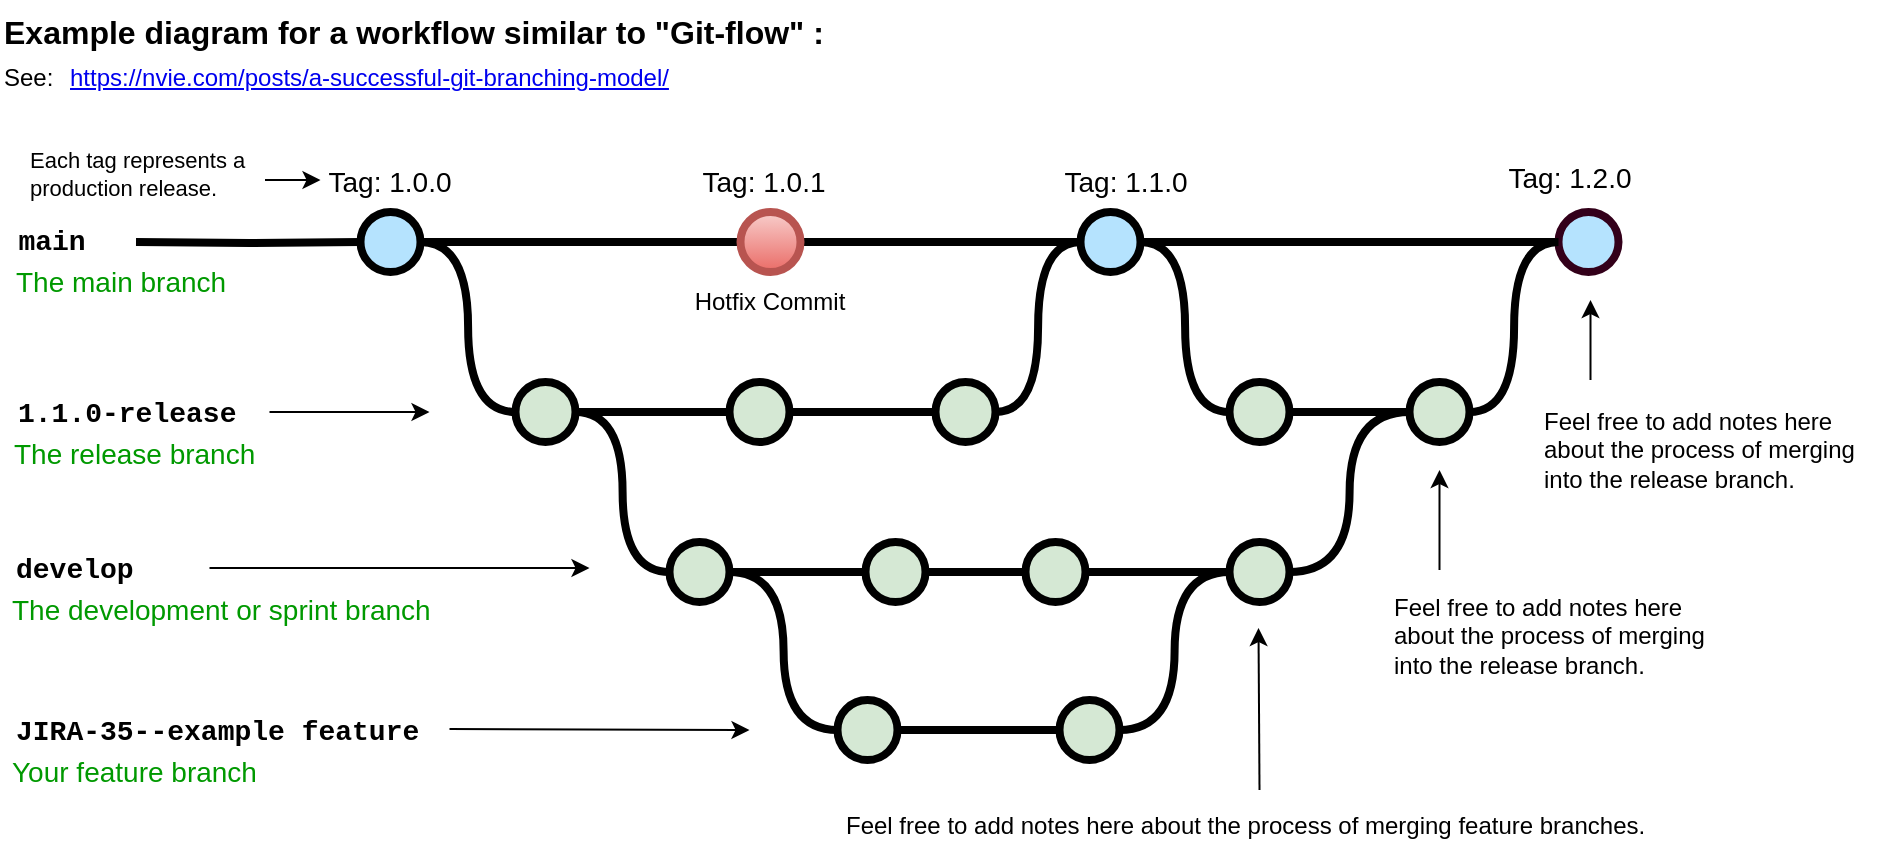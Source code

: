 <mxfile version="15.2.5" type="github" pages="2">
  <diagram id="yPxyJZ8AM_hMuL3Unpa9" name="complex gitflow">
    <mxGraphModel dx="1422" dy="772" grid="1" gridSize="10" guides="1" tooltips="1" connect="1" arrows="1" fold="1" page="1" pageScale="1" pageWidth="1100" pageHeight="850" math="0" shadow="0">
      <root>
        <mxCell id="0" />
        <mxCell id="1" parent="0" />
        <mxCell id="uWUnNED6HEl2aK5fdaIb-7" value="Hotfix Commit" style="text;html=1;strokeColor=none;fillColor=none;align=center;verticalAlign=middle;whiteSpace=wrap;overflow=hidden;" parent="1" vertex="1">
          <mxGeometry x="427.25" y="226" width="80" height="30" as="geometry" />
        </mxCell>
        <mxCell id="uWUnNED6HEl2aK5fdaIb-8" value="" style="edgeStyle=orthogonalEdgeStyle;rounded=0;html=1;jettySize=auto;orthogonalLoop=1;plain-blue;endArrow=none;endFill=0;strokeWidth=4;strokeColor=#000000;entryX=0;entryY=0.5;entryDx=0;entryDy=0;entryPerimeter=0;" parent="1" source="uWUnNED6HEl2aK5fdaIb-10" target="9hBKPDzoitwpIBdzFDQ7-16" edge="1">
          <mxGeometry x="292.25" y="211" as="geometry">
            <mxPoint x="442.25" y="211" as="targetPoint" />
          </mxGeometry>
        </mxCell>
        <mxCell id="uWUnNED6HEl2aK5fdaIb-9" style="edgeStyle=orthogonalEdgeStyle;curved=1;rounded=0;html=1;exitX=1;exitY=0.5;exitPerimeter=0;entryX=0;entryY=0.5;entryPerimeter=0;endArrow=none;endFill=0;jettySize=auto;orthogonalLoop=1;strokeWidth=4;fontSize=15;" parent="1" source="uWUnNED6HEl2aK5fdaIb-10" target="uWUnNED6HEl2aK5fdaIb-15" edge="1">
          <mxGeometry relative="1" as="geometry" />
        </mxCell>
        <mxCell id="uWUnNED6HEl2aK5fdaIb-10" value="" style="verticalLabelPosition=bottom;verticalAlign=top;html=1;strokeWidth=4;shape=mxgraph.flowchart.on-page_reference;plain-blue;gradientColor=none;fillColor=#B5E3Fe;strokeColor=#000000;" parent="1" vertex="1">
          <mxGeometry x="262.25" y="196" width="30" height="30" as="geometry" />
        </mxCell>
        <mxCell id="uWUnNED6HEl2aK5fdaIb-80" value="" style="edgeStyle=orthogonalEdgeStyle;curved=1;rounded=0;orthogonalLoop=1;jettySize=auto;html=1;endArrow=none;endFill=0;strokeWidth=4;entryX=0;entryY=0.5;entryDx=0;entryDy=0;entryPerimeter=0;" parent="1" source="uWUnNED6HEl2aK5fdaIb-11" target="uWUnNED6HEl2aK5fdaIb-109" edge="1">
          <mxGeometry relative="1" as="geometry">
            <mxPoint x="734.5" y="211" as="targetPoint" />
          </mxGeometry>
        </mxCell>
        <mxCell id="uWUnNED6HEl2aK5fdaIb-105" style="edgeStyle=orthogonalEdgeStyle;curved=1;rounded=0;orthogonalLoop=1;jettySize=auto;html=1;exitX=1;exitY=0.5;exitDx=0;exitDy=0;exitPerimeter=0;entryX=0;entryY=0.5;entryDx=0;entryDy=0;entryPerimeter=0;endArrow=none;endFill=0;strokeWidth=4;fontFamily=Courier New;fontColor=#009900;" parent="1" source="uWUnNED6HEl2aK5fdaIb-11" target="uWUnNED6HEl2aK5fdaIb-104" edge="1">
          <mxGeometry relative="1" as="geometry" />
        </mxCell>
        <mxCell id="uWUnNED6HEl2aK5fdaIb-11" value="" style="verticalLabelPosition=bottom;verticalAlign=top;html=1;strokeWidth=4;shape=mxgraph.flowchart.on-page_reference;plain-blue;gradientColor=none;strokeColor=#000000;fillColor=#B5E3FE;" parent="1" vertex="1">
          <mxGeometry x="622.25" y="196" width="30" height="30" as="geometry" />
        </mxCell>
        <mxCell id="uWUnNED6HEl2aK5fdaIb-109" value="" style="verticalLabelPosition=bottom;verticalAlign=top;html=1;strokeWidth=4;shape=mxgraph.flowchart.on-page_reference;plain-blue;gradientColor=none;strokeColor=#33001A;fillColor=#B5E3FE;" parent="1" vertex="1">
          <mxGeometry x="861.25" y="196" width="30" height="30" as="geometry" />
        </mxCell>
        <mxCell id="uWUnNED6HEl2aK5fdaIb-12" value="" style="edgeStyle=orthogonalEdgeStyle;rounded=0;html=1;jettySize=auto;orthogonalLoop=1;strokeWidth=4;endArrow=none;endFill=0;" parent="1" target="uWUnNED6HEl2aK5fdaIb-10" edge="1">
          <mxGeometry x="192.25" y="211" as="geometry">
            <mxPoint x="150" y="211" as="sourcePoint" />
          </mxGeometry>
        </mxCell>
        <mxCell id="uWUnNED6HEl2aK5fdaIb-13" value="main" style="text;html=1;strokeColor=none;fillColor=none;align=center;verticalAlign=middle;whiteSpace=wrap;overflow=hidden;fontSize=14;fontStyle=1;fontFamily=Courier New;" parent="1" vertex="1">
          <mxGeometry x="83" y="190" width="50" height="42" as="geometry" />
        </mxCell>
        <mxCell id="uWUnNED6HEl2aK5fdaIb-14" style="edgeStyle=orthogonalEdgeStyle;curved=1;rounded=0;html=1;exitX=1;exitY=0.5;exitPerimeter=0;endArrow=none;endFill=0;jettySize=auto;orthogonalLoop=1;strokeWidth=4;fontSize=15;" parent="1" source="uWUnNED6HEl2aK5fdaIb-15" target="uWUnNED6HEl2aK5fdaIb-17" edge="1">
          <mxGeometry relative="1" as="geometry" />
        </mxCell>
        <mxCell id="uWUnNED6HEl2aK5fdaIb-15" value="" style="verticalLabelPosition=bottom;verticalAlign=top;html=1;strokeWidth=4;shape=mxgraph.flowchart.on-page_reference;plain-purple;gradientColor=none;strokeColor=#000000;fillColor=#D5E8D4;" parent="1" vertex="1">
          <mxGeometry x="339.75" y="281" width="30" height="30" as="geometry" />
        </mxCell>
        <mxCell id="uWUnNED6HEl2aK5fdaIb-16" style="edgeStyle=orthogonalEdgeStyle;curved=1;rounded=0;html=1;exitX=1;exitY=0.5;exitPerimeter=0;entryX=0;entryY=0.5;entryPerimeter=0;endArrow=none;endFill=0;jettySize=auto;orthogonalLoop=1;strokeWidth=4;fontSize=15;" parent="1" source="uWUnNED6HEl2aK5fdaIb-17" target="uWUnNED6HEl2aK5fdaIb-19" edge="1">
          <mxGeometry relative="1" as="geometry" />
        </mxCell>
        <mxCell id="uWUnNED6HEl2aK5fdaIb-17" value="" style="verticalLabelPosition=bottom;verticalAlign=top;html=1;strokeWidth=4;shape=mxgraph.flowchart.on-page_reference;plain-purple;gradientColor=none;strokeColor=#000000;fillColor=#D5E8D4;" parent="1" vertex="1">
          <mxGeometry x="446.75" y="281" width="30" height="30" as="geometry" />
        </mxCell>
        <mxCell id="uWUnNED6HEl2aK5fdaIb-18" style="edgeStyle=orthogonalEdgeStyle;curved=1;rounded=0;html=1;exitX=1;exitY=0.5;exitPerimeter=0;entryX=0;entryY=0.5;entryPerimeter=0;endArrow=none;endFill=0;jettySize=auto;orthogonalLoop=1;strokeWidth=4;fontSize=15;" parent="1" source="uWUnNED6HEl2aK5fdaIb-19" target="uWUnNED6HEl2aK5fdaIb-11" edge="1">
          <mxGeometry relative="1" as="geometry" />
        </mxCell>
        <mxCell id="uWUnNED6HEl2aK5fdaIb-19" value="" style="verticalLabelPosition=bottom;verticalAlign=top;html=1;strokeWidth=4;shape=mxgraph.flowchart.on-page_reference;plain-purple;gradientColor=none;strokeColor=#000000;fillColor=#D5E8D4;" parent="1" vertex="1">
          <mxGeometry x="549.75" y="281" width="30" height="30" as="geometry" />
        </mxCell>
        <mxCell id="uWUnNED6HEl2aK5fdaIb-20" value="1.1.0-release" style="text;html=1;strokeColor=none;fillColor=none;align=left;verticalAlign=middle;whiteSpace=wrap;overflow=hidden;fontSize=14;fontStyle=1;fontFamily=Courier New;" parent="1" vertex="1">
          <mxGeometry x="88.75" y="286" width="240" height="20" as="geometry" />
        </mxCell>
        <mxCell id="uWUnNED6HEl2aK5fdaIb-71" value="" style="edgeStyle=orthogonalEdgeStyle;rounded=0;orthogonalLoop=1;jettySize=auto;html=1;endArrow=none;endFill=0;strokeWidth=4;" parent="1" source="uWUnNED6HEl2aK5fdaIb-69" target="uWUnNED6HEl2aK5fdaIb-70" edge="1">
          <mxGeometry relative="1" as="geometry" />
        </mxCell>
        <mxCell id="uWUnNED6HEl2aK5fdaIb-75" style="edgeStyle=orthogonalEdgeStyle;rounded=0;orthogonalLoop=1;jettySize=auto;html=1;entryX=1;entryY=0.5;entryDx=0;entryDy=0;entryPerimeter=0;endArrow=none;endFill=0;strokeWidth=4;curved=1;" parent="1" source="uWUnNED6HEl2aK5fdaIb-69" target="uWUnNED6HEl2aK5fdaIb-15" edge="1">
          <mxGeometry relative="1" as="geometry" />
        </mxCell>
        <mxCell id="uWUnNED6HEl2aK5fdaIb-94" style="edgeStyle=orthogonalEdgeStyle;curved=1;rounded=0;orthogonalLoop=1;jettySize=auto;html=1;exitX=1;exitY=0.5;exitDx=0;exitDy=0;exitPerimeter=0;entryX=0;entryY=0.5;entryDx=0;entryDy=0;entryPerimeter=0;endArrow=none;endFill=0;strokeWidth=4;fontFamily=Courier New;fontColor=#009900;" parent="1" source="uWUnNED6HEl2aK5fdaIb-69" target="uWUnNED6HEl2aK5fdaIb-82" edge="1">
          <mxGeometry relative="1" as="geometry" />
        </mxCell>
        <mxCell id="uWUnNED6HEl2aK5fdaIb-69" value="" style="verticalLabelPosition=bottom;verticalAlign=top;html=1;strokeWidth=4;shape=mxgraph.flowchart.on-page_reference;plain-purple;gradientColor=none;strokeColor=#000000;fillColor=#D5E8D4;" parent="1" vertex="1">
          <mxGeometry x="416.75" y="361" width="30" height="30" as="geometry" />
        </mxCell>
        <mxCell id="uWUnNED6HEl2aK5fdaIb-78" value="" style="edgeStyle=orthogonalEdgeStyle;curved=1;rounded=0;orthogonalLoop=1;jettySize=auto;html=1;endArrow=none;endFill=0;strokeWidth=4;" parent="1" source="uWUnNED6HEl2aK5fdaIb-70" target="uWUnNED6HEl2aK5fdaIb-77" edge="1">
          <mxGeometry relative="1" as="geometry" />
        </mxCell>
        <mxCell id="uWUnNED6HEl2aK5fdaIb-70" value="" style="verticalLabelPosition=bottom;verticalAlign=top;html=1;strokeWidth=4;shape=mxgraph.flowchart.on-page_reference;plain-purple;gradientColor=none;strokeColor=#000000;fillColor=#D5E8D4;" parent="1" vertex="1">
          <mxGeometry x="514.75" y="361" width="30" height="30" as="geometry" />
        </mxCell>
        <mxCell id="uWUnNED6HEl2aK5fdaIb-96" value="" style="edgeStyle=orthogonalEdgeStyle;curved=1;rounded=0;orthogonalLoop=1;jettySize=auto;html=1;endArrow=none;endFill=0;strokeWidth=4;fontFamily=Courier New;fontColor=#009900;" parent="1" source="uWUnNED6HEl2aK5fdaIb-77" target="uWUnNED6HEl2aK5fdaIb-95" edge="1">
          <mxGeometry relative="1" as="geometry" />
        </mxCell>
        <mxCell id="uWUnNED6HEl2aK5fdaIb-77" value="" style="verticalLabelPosition=bottom;verticalAlign=top;html=1;strokeWidth=4;shape=mxgraph.flowchart.on-page_reference;plain-purple;gradientColor=none;strokeColor=#000000;fillColor=#D5E8D4;" parent="1" vertex="1">
          <mxGeometry x="594.75" y="361" width="30" height="30" as="geometry" />
        </mxCell>
        <mxCell id="uWUnNED6HEl2aK5fdaIb-108" style="edgeStyle=orthogonalEdgeStyle;curved=1;rounded=0;orthogonalLoop=1;jettySize=auto;html=1;entryX=0;entryY=0.5;entryDx=0;entryDy=0;entryPerimeter=0;endArrow=none;endFill=0;strokeWidth=4;fontFamily=Courier New;fontColor=#009900;" parent="1" source="uWUnNED6HEl2aK5fdaIb-95" target="uWUnNED6HEl2aK5fdaIb-106" edge="1">
          <mxGeometry relative="1" as="geometry" />
        </mxCell>
        <mxCell id="uWUnNED6HEl2aK5fdaIb-95" value="" style="verticalLabelPosition=bottom;verticalAlign=top;html=1;strokeWidth=4;shape=mxgraph.flowchart.on-page_reference;plain-purple;gradientColor=none;strokeColor=#000000;fillColor=#D5E8D4;" parent="1" vertex="1">
          <mxGeometry x="696.75" y="361" width="30" height="30" as="geometry" />
        </mxCell>
        <mxCell id="uWUnNED6HEl2aK5fdaIb-76" value="develop" style="text;html=1;strokeColor=none;fillColor=none;align=left;verticalAlign=middle;whiteSpace=wrap;overflow=hidden;fontSize=14;fontStyle=1;fontFamily=Courier New;" parent="1" vertex="1">
          <mxGeometry x="87.75" y="364" width="91" height="20" as="geometry" />
        </mxCell>
        <mxCell id="uWUnNED6HEl2aK5fdaIb-81" value="" style="edgeStyle=orthogonalEdgeStyle;rounded=0;orthogonalLoop=1;jettySize=auto;html=1;endArrow=none;endFill=0;strokeWidth=4;" parent="1" source="uWUnNED6HEl2aK5fdaIb-82" target="uWUnNED6HEl2aK5fdaIb-84" edge="1">
          <mxGeometry relative="1" as="geometry" />
        </mxCell>
        <mxCell id="uWUnNED6HEl2aK5fdaIb-82" value="" style="verticalLabelPosition=bottom;verticalAlign=top;html=1;strokeWidth=4;shape=mxgraph.flowchart.on-page_reference;plain-purple;gradientColor=none;strokeColor=#000000;fillColor=#D5E8D4;" parent="1" vertex="1">
          <mxGeometry x="500.75" y="440" width="30" height="30" as="geometry" />
        </mxCell>
        <mxCell id="uWUnNED6HEl2aK5fdaIb-97" style="edgeStyle=orthogonalEdgeStyle;curved=1;rounded=0;orthogonalLoop=1;jettySize=auto;html=1;exitX=1;exitY=0.5;exitDx=0;exitDy=0;exitPerimeter=0;entryX=0;entryY=0.5;entryDx=0;entryDy=0;entryPerimeter=0;endArrow=none;endFill=0;strokeWidth=4;fontFamily=Courier New;fontColor=#009900;" parent="1" source="uWUnNED6HEl2aK5fdaIb-84" target="uWUnNED6HEl2aK5fdaIb-95" edge="1">
          <mxGeometry relative="1" as="geometry" />
        </mxCell>
        <mxCell id="uWUnNED6HEl2aK5fdaIb-84" value="" style="verticalLabelPosition=bottom;verticalAlign=top;html=1;strokeWidth=4;shape=mxgraph.flowchart.on-page_reference;plain-purple;gradientColor=none;strokeColor=#000000;fillColor=#D5E8D4;" parent="1" vertex="1">
          <mxGeometry x="611.75" y="440" width="30" height="30" as="geometry" />
        </mxCell>
        <mxCell id="uWUnNED6HEl2aK5fdaIb-86" value="JIRA-35--example feature" style="text;html=1;strokeColor=none;fillColor=none;align=left;verticalAlign=middle;whiteSpace=wrap;overflow=hidden;fontSize=14;fontStyle=1;fontFamily=Courier New;" parent="1" vertex="1">
          <mxGeometry x="87.5" y="445" width="240" height="20" as="geometry" />
        </mxCell>
        <mxCell id="uWUnNED6HEl2aK5fdaIb-87" value="The development or sprint branch" style="text;html=1;strokeColor=none;fillColor=none;align=left;verticalAlign=middle;whiteSpace=wrap;overflow=hidden;fontSize=14;fontStyle=0;fontColor=#009900;" parent="1" vertex="1">
          <mxGeometry x="85.75" y="384" width="240" height="20" as="geometry" />
        </mxCell>
        <mxCell id="uWUnNED6HEl2aK5fdaIb-88" value="Your feature branch" style="text;html=1;strokeColor=none;fillColor=none;align=left;verticalAlign=middle;whiteSpace=wrap;overflow=hidden;fontSize=14;fontStyle=0;fontColor=#009900;" parent="1" vertex="1">
          <mxGeometry x="85.75" y="465" width="240" height="20" as="geometry" />
        </mxCell>
        <mxCell id="uWUnNED6HEl2aK5fdaIb-89" value="The release branch" style="text;html=1;strokeColor=none;fillColor=none;align=left;verticalAlign=middle;whiteSpace=wrap;overflow=hidden;fontSize=14;fontStyle=0;fontColor=#009900;" parent="1" vertex="1">
          <mxGeometry x="86.75" y="306" width="240" height="20" as="geometry" />
        </mxCell>
        <mxCell id="uWUnNED6HEl2aK5fdaIb-90" value="The main branch&lt;br&gt;" style="text;html=1;strokeColor=none;fillColor=none;align=left;verticalAlign=middle;whiteSpace=wrap;overflow=hidden;fontSize=14;fontStyle=0;fontColor=#009900;" parent="1" vertex="1">
          <mxGeometry x="88.25" y="220" width="146.75" height="20" as="geometry" />
        </mxCell>
        <mxCell id="uWUnNED6HEl2aK5fdaIb-91" value="" style="endArrow=classic;html=1;strokeWidth=1;fontFamily=Courier New;fontColor=#009900;" parent="1" edge="1">
          <mxGeometry width="50" height="50" relative="1" as="geometry">
            <mxPoint x="306.75" y="454.5" as="sourcePoint" />
            <mxPoint x="456.75" y="455" as="targetPoint" />
          </mxGeometry>
        </mxCell>
        <mxCell id="uWUnNED6HEl2aK5fdaIb-92" value="" style="endArrow=classic;html=1;strokeWidth=1;fontFamily=Courier New;fontColor=#009900;" parent="1" edge="1">
          <mxGeometry width="50" height="50" relative="1" as="geometry">
            <mxPoint x="186.75" y="374" as="sourcePoint" />
            <mxPoint x="376.75" y="374" as="targetPoint" />
          </mxGeometry>
        </mxCell>
        <mxCell id="uWUnNED6HEl2aK5fdaIb-93" value="" style="endArrow=classic;html=1;strokeWidth=1;fontFamily=Courier New;fontColor=#009900;" parent="1" edge="1">
          <mxGeometry width="50" height="50" relative="1" as="geometry">
            <mxPoint x="216.75" y="296" as="sourcePoint" />
            <mxPoint x="296.75" y="296" as="targetPoint" />
          </mxGeometry>
        </mxCell>
        <mxCell id="uWUnNED6HEl2aK5fdaIb-101" value="Tag: 1.1.0" style="text;html=1;strokeColor=none;fillColor=none;align=center;verticalAlign=middle;whiteSpace=wrap;overflow=hidden;fontSize=14;" parent="1" vertex="1">
          <mxGeometry x="590.25" y="170" width="110" height="20" as="geometry" />
        </mxCell>
        <mxCell id="uWUnNED6HEl2aK5fdaIb-103" value="Tag: 1.0.0" style="text;html=1;strokeColor=none;fillColor=none;align=center;verticalAlign=middle;whiteSpace=wrap;overflow=hidden;fontSize=14;" parent="1" vertex="1">
          <mxGeometry x="242.25" y="170" width="70" height="20" as="geometry" />
        </mxCell>
        <mxCell id="uWUnNED6HEl2aK5fdaIb-107" value="" style="edgeStyle=orthogonalEdgeStyle;curved=1;rounded=0;orthogonalLoop=1;jettySize=auto;html=1;endArrow=none;endFill=0;strokeWidth=4;fontFamily=Courier New;fontColor=#009900;" parent="1" source="uWUnNED6HEl2aK5fdaIb-104" target="uWUnNED6HEl2aK5fdaIb-106" edge="1">
          <mxGeometry relative="1" as="geometry" />
        </mxCell>
        <mxCell id="uWUnNED6HEl2aK5fdaIb-104" value="" style="verticalLabelPosition=bottom;verticalAlign=top;html=1;strokeWidth=4;shape=mxgraph.flowchart.on-page_reference;plain-purple;gradientColor=none;strokeColor=#000000;fillColor=#D5E8D4;" parent="1" vertex="1">
          <mxGeometry x="696.75" y="281" width="30" height="30" as="geometry" />
        </mxCell>
        <mxCell id="uWUnNED6HEl2aK5fdaIb-115" style="edgeStyle=orthogonalEdgeStyle;curved=1;rounded=0;orthogonalLoop=1;jettySize=auto;html=1;entryX=0;entryY=0.5;entryDx=0;entryDy=0;entryPerimeter=0;endArrow=none;endFill=0;strokeWidth=4;fontFamily=Courier New;fontColor=#009900;" parent="1" source="uWUnNED6HEl2aK5fdaIb-106" target="uWUnNED6HEl2aK5fdaIb-109" edge="1">
          <mxGeometry relative="1" as="geometry" />
        </mxCell>
        <mxCell id="uWUnNED6HEl2aK5fdaIb-106" value="" style="verticalLabelPosition=bottom;verticalAlign=top;html=1;strokeWidth=4;shape=mxgraph.flowchart.on-page_reference;plain-purple;gradientColor=none;strokeColor=#000000;fillColor=#D5E8D4;" parent="1" vertex="1">
          <mxGeometry x="786.75" y="281" width="30" height="30" as="geometry" />
        </mxCell>
        <mxCell id="uWUnNED6HEl2aK5fdaIb-116" value="Tag: 1.2.0" style="text;html=1;strokeColor=none;fillColor=none;align=center;verticalAlign=middle;whiteSpace=wrap;overflow=hidden;fontSize=14;" parent="1" vertex="1">
          <mxGeometry x="812.25" y="168" width="110" height="20" as="geometry" />
        </mxCell>
        <mxCell id="uWUnNED6HEl2aK5fdaIb-117" value="" style="endArrow=classic;html=1;strokeWidth=1;fontFamily=Courier New;fontColor=#009900;exitX=0.5;exitY=0;exitDx=0;exitDy=0;" parent="1" source="fSnZ5vnYTslC5NarKmr_-5" edge="1">
          <mxGeometry width="50" height="50" relative="1" as="geometry">
            <mxPoint x="711.25" y="635.5" as="sourcePoint" />
            <mxPoint x="711.25" y="404" as="targetPoint" />
          </mxGeometry>
        </mxCell>
        <mxCell id="fSnZ5vnYTslC5NarKmr_-1" value="" style="endArrow=classic;html=1;strokeWidth=1;fontFamily=Courier New;fontColor=#009900;" parent="1" edge="1">
          <mxGeometry width="50" height="50" relative="1" as="geometry">
            <mxPoint x="801.75" y="375" as="sourcePoint" />
            <mxPoint x="801.75" y="325" as="targetPoint" />
          </mxGeometry>
        </mxCell>
        <mxCell id="fSnZ5vnYTslC5NarKmr_-4" value="&lt;span style=&quot;text-align: center&quot;&gt;Feel free to add notes here about the process of merging into the release branch.&lt;br&gt;&lt;/span&gt;" style="text;html=1;strokeColor=none;fillColor=none;align=left;verticalAlign=middle;whiteSpace=wrap;overflow=hidden;fontSize=12;fontStyle=0;fontColor=#000000;" parent="1" vertex="1">
          <mxGeometry x="776.75" y="375" width="163.25" height="66" as="geometry" />
        </mxCell>
        <mxCell id="fSnZ5vnYTslC5NarKmr_-5" value="&lt;div style=&quot;&quot;&gt;&lt;span&gt;Feel free to add notes here about the process of merging feature branches.&lt;/span&gt;&lt;/div&gt;" style="text;html=1;strokeColor=none;fillColor=none;align=left;verticalAlign=middle;whiteSpace=wrap;overflow=hidden;fontSize=12;fontStyle=0;fontColor=#000000;" parent="1" vertex="1">
          <mxGeometry x="502.63" y="485" width="418.25" height="36" as="geometry" />
        </mxCell>
        <mxCell id="fSnZ5vnYTslC5NarKmr_-9" value="" style="edgeStyle=orthogonalEdgeStyle;rounded=0;orthogonalLoop=1;jettySize=auto;html=1;fontSize=12;fontColor=#000000;entryX=0;entryY=0.5;entryDx=0;entryDy=0;" parent="1" source="fSnZ5vnYTslC5NarKmr_-8" target="uWUnNED6HEl2aK5fdaIb-103" edge="1">
          <mxGeometry relative="1" as="geometry">
            <mxPoint x="222.25" y="180" as="targetPoint" />
            <Array as="points">
              <mxPoint x="222.25" y="180" />
              <mxPoint x="222.25" y="180" />
            </Array>
          </mxGeometry>
        </mxCell>
        <mxCell id="fSnZ5vnYTslC5NarKmr_-8" value="&lt;span style=&quot;text-align: center; font-size: 11px;&quot;&gt;Each tag represents a production release.&lt;/span&gt;" style="text;html=1;strokeColor=none;fillColor=none;align=left;verticalAlign=middle;whiteSpace=wrap;overflow=hidden;fontSize=11;fontStyle=0;fontColor=#000000;" parent="1" vertex="1">
          <mxGeometry x="94.5" y="158" width="120" height="38" as="geometry" />
        </mxCell>
        <UserObject label="Example diagram for a workflow similar to &quot;Git-flow&quot; :" link="https://nvie.com/posts/a-successful-git-branching-model/" id="9hBKPDzoitwpIBdzFDQ7-2">
          <mxCell style="text;whiteSpace=wrap;html=1;fontStyle=1;fontSize=16;" parent="1" vertex="1">
            <mxGeometry x="82.25" y="90" width="427.75" height="20" as="geometry" />
          </mxCell>
        </UserObject>
        <UserObject label="&lt;a href=&quot;https://nvie.com/posts/a-successful-git-branching-model/&quot;&gt;https://nvie.com/posts/a-successful-git-branching-model/&lt;/a&gt;" link="https://nvie.com/posts/a-successful-git-branching-model/" id="9hBKPDzoitwpIBdzFDQ7-3">
          <mxCell style="text;whiteSpace=wrap;html=1;" parent="1" vertex="1">
            <mxGeometry x="115" y="115" width="355" height="20" as="geometry" />
          </mxCell>
        </UserObject>
        <UserObject label="See:" link="https://nvie.com/posts/a-successful-git-branching-model/" id="9hBKPDzoitwpIBdzFDQ7-7">
          <mxCell style="text;whiteSpace=wrap;html=1;" parent="1" vertex="1">
            <mxGeometry x="82.25" y="115" width="32.75" height="20" as="geometry" />
          </mxCell>
        </UserObject>
        <mxCell id="9hBKPDzoitwpIBdzFDQ7-14" value="" style="endArrow=classic;html=1;strokeWidth=1;fontFamily=Courier New;fontColor=#009900;" parent="1" edge="1">
          <mxGeometry width="50" height="50" relative="1" as="geometry">
            <mxPoint x="877.25" y="280" as="sourcePoint" />
            <mxPoint x="877.25" y="240" as="targetPoint" />
          </mxGeometry>
        </mxCell>
        <mxCell id="9hBKPDzoitwpIBdzFDQ7-15" value="&lt;span style=&quot;text-align: center&quot;&gt;Feel free to add notes here about the process of merging into the release branch.&lt;br&gt;&lt;br&gt;&lt;/span&gt;" style="text;html=1;strokeColor=none;fillColor=none;align=left;verticalAlign=middle;whiteSpace=wrap;overflow=hidden;fontSize=12;fontStyle=0;fontColor=#000000;" parent="1" vertex="1">
          <mxGeometry x="852.25" y="281" width="167.75" height="81" as="geometry" />
        </mxCell>
        <mxCell id="9hBKPDzoitwpIBdzFDQ7-21" value="" style="edgeStyle=orthogonalEdgeStyle;rounded=0;orthogonalLoop=1;jettySize=auto;html=1;fontSize=15;endArrow=none;endFill=0;strokeWidth=4;entryX=0;entryY=0.5;entryDx=0;entryDy=0;entryPerimeter=0;" parent="1" source="9hBKPDzoitwpIBdzFDQ7-16" target="uWUnNED6HEl2aK5fdaIb-11" edge="1">
          <mxGeometry relative="1" as="geometry">
            <mxPoint x="560.25" y="211" as="targetPoint" />
          </mxGeometry>
        </mxCell>
        <mxCell id="9hBKPDzoitwpIBdzFDQ7-16" value="" style="verticalLabelPosition=bottom;verticalAlign=top;html=1;strokeWidth=4;shape=mxgraph.flowchart.on-page_reference;plain-blue;gradientColor=#EA6B66;strokeColor=#B85450;fillColor=#F8CECC;" parent="1" vertex="1">
          <mxGeometry x="452.25" y="196" width="30" height="30" as="geometry" />
        </mxCell>
        <mxCell id="9hBKPDzoitwpIBdzFDQ7-61" value="Tag: 1.0.1" style="text;html=1;strokeColor=none;fillColor=none;align=center;verticalAlign=middle;whiteSpace=wrap;overflow=hidden;fontSize=14;" parent="1" vertex="1">
          <mxGeometry x="428.5" y="170" width="70" height="20" as="geometry" />
        </mxCell>
      </root>
    </mxGraphModel>
  </diagram>
  <diagram id="nE2Cypyvz2oIwe1PdyYN" name="Page-2">
    <mxGraphModel dx="3200" dy="1930" grid="1" gridSize="10" guides="1" tooltips="1" connect="1" arrows="1" fold="1" page="1" pageScale="1" pageWidth="1169" pageHeight="827" background="none" math="0" shadow="0">
      <root>
        <mxCell id="QjODD_lfrR-5905HKVFo-0" />
        <mxCell id="QjODD_lfrR-5905HKVFo-1" parent="QjODD_lfrR-5905HKVFo-0" />
        <mxCell id="QjODD_lfrR-5905HKVFo-172" value="En Initialisation" style="whiteSpace=wrap;html=1;rounded=1;gradientDirection=west;labelPosition=left;verticalLabelPosition=middle;align=right;verticalAlign=middle;fontSize=15;fontStyle=1;labelBorderColor=none;strokeColor=#666666;fontColor=#666666;" parent="QjODD_lfrR-5905HKVFo-1" vertex="1">
          <mxGeometry x="390" y="-340" width="280" height="140" as="geometry" />
        </mxCell>
        <mxCell id="QjODD_lfrR-5905HKVFo-171" value="En Run" style="whiteSpace=wrap;html=1;rounded=1;gradientDirection=west;labelPosition=left;verticalLabelPosition=middle;align=right;verticalAlign=middle;fontSize=15;fontStyle=1;labelBorderColor=none;strokeColor=#666666;fontColor=#666666;" parent="QjODD_lfrR-5905HKVFo-1" vertex="1">
          <mxGeometry x="-200" y="283" width="252" height="217" as="geometry" />
        </mxCell>
        <mxCell id="QjODD_lfrR-5905HKVFo-115" value="MySys" style="whiteSpace=wrap;html=1;rounded=1;gradientDirection=west;labelPosition=center;verticalLabelPosition=top;align=center;verticalAlign=bottom;fontSize=16;fontStyle=1;strokeColor=#CC0000;fontColor=#CC0000;" parent="QjODD_lfrR-5905HKVFo-1" vertex="1">
          <mxGeometry x="120" y="-20" width="540" height="860" as="geometry" />
        </mxCell>
        <mxCell id="QjODD_lfrR-5905HKVFo-117" value="ULD MyCloud" style="whiteSpace=wrap;html=1;rounded=1;gradientDirection=west;labelPosition=center;verticalLabelPosition=top;align=center;verticalAlign=bottom;fontSize=15;fontStyle=1;labelBorderColor=none;strokeColor=#9933FF;fontColor=#9933FF;" parent="QjODD_lfrR-5905HKVFo-1" vertex="1">
          <mxGeometry x="670" y="-20" width="400" height="860" as="geometry" />
        </mxCell>
        <mxCell id="QjODD_lfrR-5905HKVFo-143" value="CI" style="whiteSpace=wrap;html=1;rounded=1;gradientDirection=west;labelPosition=left;verticalLabelPosition=middle;align=right;verticalAlign=middle;fontSize=15;fontStyle=1;labelBorderColor=none;strokeColor=#666666;fontColor=#666666;" parent="QjODD_lfrR-5905HKVFo-1" vertex="1">
          <mxGeometry x="692" y="533" width="358" height="167" as="geometry" />
        </mxCell>
        <mxCell id="QjODD_lfrR-5905HKVFo-137" value="CD" style="whiteSpace=wrap;html=1;rounded=1;gradientDirection=west;labelPosition=left;verticalLabelPosition=middle;align=right;verticalAlign=middle;fontSize=15;fontStyle=1;labelBorderColor=none;strokeColor=#666666;fontColor=#666666;" parent="QjODD_lfrR-5905HKVFo-1" vertex="1">
          <mxGeometry x="700" y="710" width="350" height="120" as="geometry" />
        </mxCell>
        <mxCell id="QjODD_lfrR-5905HKVFo-135" value="CI" style="whiteSpace=wrap;html=1;rounded=1;gradientDirection=west;labelPosition=left;verticalLabelPosition=middle;align=right;verticalAlign=middle;fontSize=15;fontStyle=1;labelBorderColor=none;strokeColor=#666666;fontColor=#666666;" parent="QjODD_lfrR-5905HKVFo-1" vertex="1">
          <mxGeometry x="143" y="533" width="247" height="227" as="geometry" />
        </mxCell>
        <mxCell id="QjODD_lfrR-5905HKVFo-156" style="edgeStyle=orthogonalEdgeStyle;curved=1;rounded=1;orthogonalLoop=1;jettySize=auto;html=1;fontSize=13;fontColor=#666666;strokeColor=#736CA8;" parent="QjODD_lfrR-5905HKVFo-1" source="QjODD_lfrR-5905HKVFo-2" target="QjODD_lfrR-5905HKVFo-5" edge="1">
          <mxGeometry relative="1" as="geometry" />
        </mxCell>
        <mxCell id="QjODD_lfrR-5905HKVFo-157" style="edgeStyle=orthogonalEdgeStyle;curved=1;rounded=1;orthogonalLoop=1;jettySize=auto;html=1;fontSize=13;fontColor=#666666;strokeColor=#736CA8;" parent="QjODD_lfrR-5905HKVFo-1" source="QjODD_lfrR-5905HKVFo-2" edge="1">
          <mxGeometry relative="1" as="geometry">
            <mxPoint x="810.0" y="-180" as="targetPoint" />
          </mxGeometry>
        </mxCell>
        <mxCell id="QjODD_lfrR-5905HKVFo-158" style="edgeStyle=orthogonalEdgeStyle;curved=1;rounded=1;orthogonalLoop=1;jettySize=auto;html=1;fontSize=13;fontColor=#666666;strokeColor=#736CA8;" parent="QjODD_lfrR-5905HKVFo-1" source="QjODD_lfrR-5905HKVFo-2" target="QjODD_lfrR-5905HKVFo-4" edge="1">
          <mxGeometry relative="1" as="geometry" />
        </mxCell>
        <mxCell id="QjODD_lfrR-5905HKVFo-2" value="DSM Team Leader MyWay" style="aspect=fixed;html=1;points=[];align=center;image;fontSize=12;image=img/lib/azure2/identity/Users.svg;fontColor=#1A1A1A;strokeColor=#D0CEE2;fillColor=#5D7F99;rounded=1;" parent="QjODD_lfrR-5905HKVFo-1" vertex="1">
          <mxGeometry x="492.75" y="-310" width="64" height="70" as="geometry" />
        </mxCell>
        <mxCell id="QjODD_lfrR-5905HKVFo-160" style="edgeStyle=orthogonalEdgeStyle;curved=1;rounded=1;orthogonalLoop=1;jettySize=auto;html=1;entryX=0.5;entryY=0;entryDx=0;entryDy=0;fontSize=13;fontColor=#666666;strokeColor=#736CA8;" parent="QjODD_lfrR-5905HKVFo-1" source="QjODD_lfrR-5905HKVFo-4" target="QjODD_lfrR-5905HKVFo-109" edge="1">
          <mxGeometry relative="1" as="geometry" />
        </mxCell>
        <mxCell id="QjODD_lfrR-5905HKVFo-4" value="MyWay RIA V1" style="pointerEvents=1;shadow=0;dashed=0;html=1;strokeColor=none;fillColor=#5D7F99;labelPosition=center;verticalLabelPosition=bottom;verticalAlign=top;outlineConnect=0;align=center;shape=mxgraph.office.concepts.web_page;fontColor=#1A1A1A;rounded=1;" parent="QjODD_lfrR-5905HKVFo-1" vertex="1">
          <mxGeometry x="515.5" y="-170" width="50" height="54" as="geometry" />
        </mxCell>
        <mxCell id="QjODD_lfrR-5905HKVFo-159" style="edgeStyle=orthogonalEdgeStyle;curved=1;rounded=1;orthogonalLoop=1;jettySize=auto;html=1;entryX=0.5;entryY=0;entryDx=0;entryDy=0;fontSize=13;fontColor=#666666;strokeColor=#736CA8;" parent="QjODD_lfrR-5905HKVFo-1" source="QjODD_lfrR-5905HKVFo-5" target="QjODD_lfrR-5905HKVFo-110" edge="1">
          <mxGeometry relative="1" as="geometry" />
        </mxCell>
        <mxCell id="QjODD_lfrR-5905HKVFo-5" value="MyWay RIA V2" style="pointerEvents=1;shadow=0;dashed=0;html=1;strokeColor=none;fillColor=#5D7F99;labelPosition=center;verticalLabelPosition=bottom;verticalAlign=top;outlineConnect=0;align=center;shape=mxgraph.office.concepts.web_page;fontColor=#1A1A1A;rounded=1;" parent="QjODD_lfrR-5905HKVFo-1" vertex="1">
          <mxGeometry x="242.5" y="-167" width="50" height="54" as="geometry" />
        </mxCell>
        <mxCell id="QjODD_lfrR-5905HKVFo-161" style="edgeStyle=orthogonalEdgeStyle;curved=1;rounded=1;orthogonalLoop=1;jettySize=auto;html=1;entryX=0.567;entryY=0.341;entryDx=0;entryDy=0;entryPerimeter=0;fontSize=13;fontColor=#666666;strokeColor=#736CA8;" parent="QjODD_lfrR-5905HKVFo-1" source="QjODD_lfrR-5905HKVFo-6" target="QjODD_lfrR-5905HKVFo-113" edge="1">
          <mxGeometry relative="1" as="geometry" />
        </mxCell>
        <mxCell id="QjODD_lfrR-5905HKVFo-6" value="MyWay ROA&amp;nbsp;" style="aspect=fixed;html=1;points=[];align=center;image;fontSize=12;image=img/lib/azure2/integration/API_Management_Services.svg;fontColor=#1A1A1A;strokeColor=#D0CEE2;fillColor=#5D7F99;rounded=1;" parent="QjODD_lfrR-5905HKVFo-1" vertex="1">
          <mxGeometry x="777.5" y="-170" width="65" height="60" as="geometry" />
        </mxCell>
        <mxCell id="QjODD_lfrR-5905HKVFo-123" value="" style="edgeStyle=orthogonalEdgeStyle;curved=1;rounded=1;orthogonalLoop=1;jettySize=auto;html=1;fontColor=#1A1A1A;strokeColor=#736CA8;" parent="QjODD_lfrR-5905HKVFo-1" source="QjODD_lfrR-5905HKVFo-9" target="QjODD_lfrR-5905HKVFo-106" edge="1">
          <mxGeometry relative="1" as="geometry" />
        </mxCell>
        <mxCell id="QjODD_lfrR-5905HKVFo-133" style="edgeStyle=orthogonalEdgeStyle;curved=1;rounded=1;orthogonalLoop=1;jettySize=auto;html=1;fontColor=#1A1A1A;strokeColor=#736CA8;entryX=0;entryY=0.25;entryDx=0;entryDy=0;" parent="QjODD_lfrR-5905HKVFo-1" source="QjODD_lfrR-5905HKVFo-9" target="QjODD_lfrR-5905HKVFo-108" edge="1">
          <mxGeometry relative="1" as="geometry">
            <Array as="points">
              <mxPoint x="583" y="578" />
              <mxPoint x="583" y="730" />
              <mxPoint x="750" y="730" />
              <mxPoint x="750" y="757" />
            </Array>
          </mxGeometry>
        </mxCell>
        <mxCell id="QjODD_lfrR-5905HKVFo-152" style="edgeStyle=orthogonalEdgeStyle;curved=1;rounded=1;orthogonalLoop=1;jettySize=auto;html=1;fontSize=16;fontColor=#666666;strokeColor=#736CA8;exitX=0.5;exitY=1;exitDx=0;exitDy=0;" parent="QjODD_lfrR-5905HKVFo-1" source="QjODD_lfrR-5905HKVFo-9" target="QjODD_lfrR-5905HKVFo-149" edge="1">
          <mxGeometry relative="1" as="geometry">
            <Array as="points">
              <mxPoint x="380" y="608" />
              <mxPoint x="380" y="660" />
              <mxPoint x="310" y="660" />
              <mxPoint x="310" y="648" />
            </Array>
          </mxGeometry>
        </mxCell>
        <mxCell id="QjODD_lfrR-5905HKVFo-9" value="Build et Tests" style="aspect=fixed;perimeter=ellipsePerimeter;html=1;align=center;shadow=0;dashed=0;fontColor=#1A1A1A;fontSize=12;spacingTop=3;image;image=img/lib/ibm/devops/build_test.svg;strokeColor=#D0CEE2;fillColor=#5D7F99;rounded=1;" parent="QjODD_lfrR-5905HKVFo-1" vertex="1">
          <mxGeometry x="302.5" y="548" width="60" height="60" as="geometry" />
        </mxCell>
        <mxCell id="QjODD_lfrR-5905HKVFo-13" value="Sources GIT" style="shape=image;html=1;verticalAlign=top;verticalLabelPosition=bottom;imageAspect=0;aspect=fixed;image=https://cdn3.iconfinder.com/data/icons/social-media-2169/24/social_media_social_media_logo_git-128.png;fontColor=#1A1A1A;strokeColor=#D0CEE2;fillColor=#5D7F99;rounded=1;" parent="QjODD_lfrR-5905HKVFo-1" vertex="1">
          <mxGeometry x="1090" y="281" width="90" height="90" as="geometry" />
        </mxCell>
        <mxCell id="QjODD_lfrR-5905HKVFo-15" value="Bitbucket Server" style="image;image=img/lib/atlassian/Bitbucket_Logo.svg;fontColor=#1A1A1A;strokeColor=#D0CEE2;fillColor=#5D7F99;rounded=1;" parent="QjODD_lfrR-5905HKVFo-1" vertex="1">
          <mxGeometry x="766" y="121" width="57" height="50" as="geometry" />
        </mxCell>
        <mxCell id="QjODD_lfrR-5905HKVFo-16" value="Team Foundation Server" style="aspect=fixed;html=1;points=[];align=center;image;fontSize=12;image=img/lib/azure2/general/TFS_VC_Repository.svg;fontColor=#1A1A1A;strokeColor=#D0CEE2;fillColor=#5D7F99;rounded=1;" parent="QjODD_lfrR-5905HKVFo-1" vertex="1">
          <mxGeometry x="356" y="52" width="68" height="68" as="geometry" />
        </mxCell>
        <mxCell id="QjODD_lfrR-5905HKVFo-17" value="AdminTFS" style="aspect=fixed;html=1;points=[];align=center;image;fontSize=12;image=img/lib/azure2/general/Help_and_Support.svg;fontColor=#1A1A1A;strokeColor=#D0CEE2;fillColor=#5D7F99;rounded=1;" parent="QjODD_lfrR-5905HKVFo-1" vertex="1">
          <mxGeometry x="143" y="70" width="56.0" height="69" as="geometry" />
        </mxCell>
        <mxCell id="QjODD_lfrR-5905HKVFo-36" value="Admin ULD" style="aspect=fixed;html=1;points=[];align=center;image;fontSize=12;image=img/lib/azure2/general/Help_and_Support.svg;fontColor=#1A1A1A;strokeColor=#D0CEE2;fillColor=#5D7F99;rounded=1;" parent="QjODD_lfrR-5905HKVFo-1" vertex="1">
          <mxGeometry x="950" y="52" width="56.0" height="69" as="geometry" />
        </mxCell>
        <mxCell id="QjODD_lfrR-5905HKVFo-59" value="" style="edgeStyle=orthogonalEdgeStyle;orthogonalLoop=1;jettySize=auto;html=1;fontColor=#1A1A1A;strokeColor=#736CA8;curved=1;" parent="QjODD_lfrR-5905HKVFo-1" source="QjODD_lfrR-5905HKVFo-39" target="QjODD_lfrR-5905HKVFo-57" edge="1">
          <mxGeometry relative="1" as="geometry" />
        </mxCell>
        <mxCell id="QjODD_lfrR-5905HKVFo-39" value="" style="shape=image;html=1;verticalAlign=top;verticalLabelPosition=bottom;imageAspect=0;aspect=fixed;image=https://cdn0.iconfinder.com/data/icons/ikooni-outline-free-basic/128/free-11-128.png;fontColor=#1A1A1A;strokeColor=#D0CEE2;fillColor=#5D7F99;imageBackground=none;rounded=1;" parent="QjODD_lfrR-5905HKVFo-1" vertex="1">
          <mxGeometry x="434.25" y="217" width="65" height="65" as="geometry" />
        </mxCell>
        <mxCell id="QjODD_lfrR-5905HKVFo-64" value="" style="edgeStyle=orthogonalEdgeStyle;orthogonalLoop=1;jettySize=auto;html=1;fontColor=#1A1A1A;strokeColor=#736CA8;exitX=1;exitY=0.5;exitDx=0;exitDy=0;curved=1;" parent="QjODD_lfrR-5905HKVFo-1" source="QjODD_lfrR-5905HKVFo-45" target="QjODD_lfrR-5905HKVFo-60" edge="1">
          <mxGeometry relative="1" as="geometry" />
        </mxCell>
        <mxCell id="QjODD_lfrR-5905HKVFo-66" value="" style="edgeStyle=orthogonalEdgeStyle;orthogonalLoop=1;jettySize=auto;html=1;fontColor=#1A1A1A;strokeColor=#736CA8;curved=1;" parent="QjODD_lfrR-5905HKVFo-1" source="QjODD_lfrR-5905HKVFo-44" target="QjODD_lfrR-5905HKVFo-65" edge="1">
          <mxGeometry relative="1" as="geometry" />
        </mxCell>
        <mxCell id="QjODD_lfrR-5905HKVFo-44" value="" style="shape=image;html=1;verticalAlign=top;verticalLabelPosition=bottom;imageAspect=0;aspect=fixed;image=https://cdn0.iconfinder.com/data/icons/ikooni-outline-free-basic/128/free-11-128.png;fontColor=#1A1A1A;strokeColor=#D0CEE2;fillColor=#5D7F99;imageBackground=none;rounded=1;" parent="QjODD_lfrR-5905HKVFo-1" vertex="1">
          <mxGeometry x="434.25" y="270" width="70" height="70" as="geometry" />
        </mxCell>
        <mxCell id="QjODD_lfrR-5905HKVFo-45" value="" style="shape=image;html=1;verticalAlign=top;verticalLabelPosition=bottom;imageAspect=0;aspect=fixed;image=https://cdn0.iconfinder.com/data/icons/ikooni-outline-free-basic/128/free-11-128.png;fontColor=#1A1A1A;strokeColor=#D0CEE2;fillColor=#5D7F99;imageBackground=none;rounded=1;" parent="QjODD_lfrR-5905HKVFo-1" vertex="1">
          <mxGeometry x="434.25" y="345" width="65" height="65" as="geometry" />
        </mxCell>
        <mxCell id="QjODD_lfrR-5905HKVFo-69" value="" style="edgeStyle=orthogonalEdgeStyle;orthogonalLoop=1;jettySize=auto;html=1;fontColor=#1A1A1A;strokeColor=#736CA8;curved=1;" parent="QjODD_lfrR-5905HKVFo-1" source="QjODD_lfrR-5905HKVFo-46" target="QjODD_lfrR-5905HKVFo-68" edge="1">
          <mxGeometry relative="1" as="geometry" />
        </mxCell>
        <mxCell id="QjODD_lfrR-5905HKVFo-46" value="" style="shape=image;html=1;verticalAlign=top;verticalLabelPosition=bottom;imageAspect=0;aspect=fixed;image=https://cdn0.iconfinder.com/data/icons/ikooni-outline-free-basic/128/free-11-128.png;fontColor=#1A1A1A;strokeColor=#D0CEE2;fillColor=#5D7F99;imageBackground=none;rounded=1;" parent="QjODD_lfrR-5905HKVFo-1" vertex="1">
          <mxGeometry x="434.25" y="406" width="65" height="65" as="geometry" />
        </mxCell>
        <mxCell id="QjODD_lfrR-5905HKVFo-51" value="" style="verticalLabelPosition=bottom;html=1;verticalAlign=top;align=center;strokeColor=none;fillColor=#5D7F99;shape=mxgraph.azure.git_repository;fontColor=#1A1A1A;aspect=fixed;rounded=1;" parent="QjODD_lfrR-5905HKVFo-1" vertex="1">
          <mxGeometry x="563" y="248.5" width="30" height="30" as="geometry" />
        </mxCell>
        <mxCell id="QjODD_lfrR-5905HKVFo-55" value="" style="verticalLabelPosition=bottom;html=1;verticalAlign=top;align=center;strokeColor=none;fillColor=#5D7F99;shape=mxgraph.azure.git_repository;fontColor=#1A1A1A;aspect=fixed;rounded=1;" parent="QjODD_lfrR-5905HKVFo-1" vertex="1">
          <mxGeometry x="576.75" y="351" width="30" height="30" as="geometry" />
        </mxCell>
        <mxCell id="QjODD_lfrR-5905HKVFo-56" value="" style="verticalLabelPosition=bottom;html=1;verticalAlign=top;align=center;strokeColor=none;fillColor=#5D7F99;shape=mxgraph.azure.git_repository;fontColor=#1A1A1A;aspect=fixed;rounded=1;" parent="QjODD_lfrR-5905HKVFo-1" vertex="1">
          <mxGeometry x="596.75" y="252" width="30" height="30" as="geometry" />
        </mxCell>
        <mxCell id="QjODD_lfrR-5905HKVFo-57" value="" style="verticalLabelPosition=bottom;html=1;verticalAlign=top;align=center;strokeColor=none;fillColor=#5D7F99;shape=mxgraph.azure.git_repository;fontColor=#1A1A1A;aspect=fixed;rounded=1;" parent="QjODD_lfrR-5905HKVFo-1" vertex="1">
          <mxGeometry x="576.75" y="272" width="30" height="30" as="geometry" />
        </mxCell>
        <mxCell id="QjODD_lfrR-5905HKVFo-60" value="" style="verticalLabelPosition=bottom;html=1;verticalAlign=top;align=center;strokeColor=none;fillColor=#5D7F99;shape=mxgraph.azure.git_repository;fontColor=#1A1A1A;aspect=fixed;rounded=1;" parent="QjODD_lfrR-5905HKVFo-1" vertex="1">
          <mxGeometry x="556.75" y="372" width="30" height="30" as="geometry" />
        </mxCell>
        <mxCell id="QjODD_lfrR-5905HKVFo-65" value="" style="verticalLabelPosition=bottom;html=1;verticalAlign=top;align=center;strokeColor=none;fillColor=#5D7F99;shape=mxgraph.azure.git_repository;fontColor=#1A1A1A;aspect=fixed;rounded=1;" parent="QjODD_lfrR-5905HKVFo-1" vertex="1">
          <mxGeometry x="546.75" y="296" width="30" height="30" as="geometry" />
        </mxCell>
        <mxCell id="QjODD_lfrR-5905HKVFo-67" value="" style="verticalLabelPosition=bottom;html=1;verticalAlign=top;align=center;strokeColor=none;fillColor=#5D7F99;shape=mxgraph.azure.git_repository;fontColor=#1A1A1A;aspect=fixed;rounded=1;" parent="QjODD_lfrR-5905HKVFo-1" vertex="1">
          <mxGeometry x="540.75" y="231" width="30" height="30" as="geometry" />
        </mxCell>
        <mxCell id="QjODD_lfrR-5905HKVFo-127" style="edgeStyle=orthogonalEdgeStyle;curved=1;rounded=1;orthogonalLoop=1;jettySize=auto;html=1;entryX=0;entryY=0.5;entryDx=0;entryDy=0;fontColor=#1A1A1A;strokeColor=#736CA8;exitX=0.5;exitY=1;exitDx=0;exitDy=0;exitPerimeter=0;" parent="QjODD_lfrR-5905HKVFo-1" source="QjODD_lfrR-5905HKVFo-68" target="QjODD_lfrR-5905HKVFo-107" edge="1">
          <mxGeometry relative="1" as="geometry">
            <Array as="points">
              <mxPoint x="562" y="576" />
              <mxPoint x="680" y="576" />
            </Array>
          </mxGeometry>
        </mxCell>
        <mxCell id="QjODD_lfrR-5905HKVFo-128" style="edgeStyle=orthogonalEdgeStyle;curved=1;rounded=1;orthogonalLoop=1;jettySize=auto;html=1;fontColor=#1A1A1A;strokeColor=#736CA8;exitX=1;exitY=0.5;exitDx=0;exitDy=0;exitPerimeter=0;" parent="QjODD_lfrR-5905HKVFo-1" source="QjODD_lfrR-5905HKVFo-68" edge="1">
          <mxGeometry relative="1" as="geometry">
            <Array as="points">
              <mxPoint x="590" y="447" />
              <mxPoint x="590" y="520" />
              <mxPoint x="790" y="520" />
              <mxPoint x="790" y="560" />
              <mxPoint x="850" y="560" />
            </Array>
            <mxPoint x="850" y="590" as="targetPoint" />
          </mxGeometry>
        </mxCell>
        <mxCell id="QjODD_lfrR-5905HKVFo-68" value="" style="verticalLabelPosition=bottom;html=1;verticalAlign=top;align=center;strokeColor=none;fillColor=#5D7F99;shape=mxgraph.azure.git_repository;fontColor=#1A1A1A;aspect=fixed;rounded=1;" parent="QjODD_lfrR-5905HKVFo-1" vertex="1">
          <mxGeometry x="546.75" y="432" width="30" height="30" as="geometry" />
        </mxCell>
        <mxCell id="QjODD_lfrR-5905HKVFo-70" value="" style="edgeStyle=orthogonalEdgeStyle;orthogonalLoop=1;jettySize=auto;html=1;fontColor=#1A1A1A;strokeColor=#736CA8;curved=1;" parent="QjODD_lfrR-5905HKVFo-1" source="QjODD_lfrR-5905HKVFo-71" target="QjODD_lfrR-5905HKVFo-74" edge="1">
          <mxGeometry relative="1" as="geometry" />
        </mxCell>
        <mxCell id="QjODD_lfrR-5905HKVFo-71" value="RIA" style="shape=image;html=1;verticalAlign=top;verticalLabelPosition=bottom;imageAspect=0;aspect=fixed;image=https://cdn0.iconfinder.com/data/icons/ikooni-outline-free-basic/128/free-11-128.png;fontColor=#1A1A1A;strokeColor=#D0CEE2;fillColor=#5D7F99;imageBackground=none;imageBorder=none;rounded=1;" parent="QjODD_lfrR-5905HKVFo-1" vertex="1">
          <mxGeometry x="170" y="231" width="65" height="65" as="geometry" />
        </mxCell>
        <mxCell id="QjODD_lfrR-5905HKVFo-72" value="" style="verticalLabelPosition=bottom;html=1;verticalAlign=top;align=center;strokeColor=none;fillColor=#5D7F99;shape=mxgraph.azure.git_repository;fontColor=#1A1A1A;aspect=fixed;rounded=1;" parent="QjODD_lfrR-5905HKVFo-1" vertex="1">
          <mxGeometry x="262.5" y="233.5" width="30" height="30" as="geometry" />
        </mxCell>
        <mxCell id="QjODD_lfrR-5905HKVFo-73" value="" style="verticalLabelPosition=bottom;html=1;verticalAlign=top;align=center;strokeColor=none;fillColor=#5D7F99;shape=mxgraph.azure.git_repository;fontColor=#1A1A1A;aspect=fixed;rounded=1;" parent="QjODD_lfrR-5905HKVFo-1" vertex="1">
          <mxGeometry x="302.5" y="224.5" width="30" height="30" as="geometry" />
        </mxCell>
        <mxCell id="QjODD_lfrR-5905HKVFo-74" value="" style="verticalLabelPosition=bottom;html=1;verticalAlign=top;align=center;strokeColor=none;fillColor=#5D7F99;shape=mxgraph.azure.git_repository;fontColor=#1A1A1A;aspect=fixed;rounded=1;" parent="QjODD_lfrR-5905HKVFo-1" vertex="1">
          <mxGeometry x="282.5" y="268.5" width="30" height="30" as="geometry" />
        </mxCell>
        <mxCell id="QjODD_lfrR-5905HKVFo-75" value="" style="verticalLabelPosition=bottom;html=1;verticalAlign=top;align=center;strokeColor=none;fillColor=#5D7F99;shape=mxgraph.azure.git_repository;fontColor=#1A1A1A;aspect=fixed;rounded=1;" parent="QjODD_lfrR-5905HKVFo-1" vertex="1">
          <mxGeometry x="322.5" y="273.5" width="30" height="30" as="geometry" />
        </mxCell>
        <mxCell id="QjODD_lfrR-5905HKVFo-76" value="" style="verticalLabelPosition=bottom;html=1;verticalAlign=top;align=center;strokeColor=none;fillColor=#5D7F99;shape=mxgraph.azure.git_repository;fontColor=#1A1A1A;aspect=fixed;rounded=1;" parent="QjODD_lfrR-5905HKVFo-1" vertex="1">
          <mxGeometry x="262.5" y="298.5" width="30" height="30" as="geometry" />
        </mxCell>
        <mxCell id="QjODD_lfrR-5905HKVFo-77" value="" style="verticalLabelPosition=bottom;html=1;verticalAlign=top;align=center;strokeColor=none;fillColor=#5D7F99;shape=mxgraph.azure.git_repository;fontColor=#1A1A1A;aspect=fixed;rounded=1;" parent="QjODD_lfrR-5905HKVFo-1" vertex="1">
          <mxGeometry x="302.5" y="298.5" width="30" height="30" as="geometry" />
        </mxCell>
        <mxCell id="QjODD_lfrR-5905HKVFo-78" value="" style="verticalLabelPosition=bottom;html=1;verticalAlign=top;align=center;strokeColor=none;fillColor=#5D7F99;shape=mxgraph.azure.git_repository;fontColor=#1A1A1A;aspect=fixed;rounded=1;" parent="QjODD_lfrR-5905HKVFo-1" vertex="1">
          <mxGeometry x="282.5" y="328.5" width="30" height="30" as="geometry" />
        </mxCell>
        <mxCell id="QjODD_lfrR-5905HKVFo-79" value="" style="verticalLabelPosition=bottom;html=1;verticalAlign=top;align=center;strokeColor=none;fillColor=#5D7F99;shape=mxgraph.azure.git_repository;fontColor=#1A1A1A;aspect=fixed;rounded=1;" parent="QjODD_lfrR-5905HKVFo-1" vertex="1">
          <mxGeometry x="322.5" y="333.5" width="30" height="30" as="geometry" />
        </mxCell>
        <mxCell id="QjODD_lfrR-5905HKVFo-80" value="" style="verticalLabelPosition=bottom;html=1;verticalAlign=top;align=center;strokeColor=none;fillColor=#5D7F99;shape=mxgraph.azure.git_repository;fontColor=#1A1A1A;aspect=fixed;rounded=1;" parent="QjODD_lfrR-5905HKVFo-1" vertex="1">
          <mxGeometry x="262.5" y="354" width="30" height="30" as="geometry" />
        </mxCell>
        <mxCell id="QjODD_lfrR-5905HKVFo-81" value="" style="verticalLabelPosition=bottom;html=1;verticalAlign=top;align=center;strokeColor=none;fillColor=#5D7F99;shape=mxgraph.azure.git_repository;fontColor=#1A1A1A;aspect=fixed;rounded=1;" parent="QjODD_lfrR-5905HKVFo-1" vertex="1">
          <mxGeometry x="302.5" y="354" width="30" height="30" as="geometry" />
        </mxCell>
        <mxCell id="QjODD_lfrR-5905HKVFo-82" value="" style="verticalLabelPosition=bottom;html=1;verticalAlign=top;align=center;strokeColor=none;fillColor=#5D7F99;shape=mxgraph.azure.git_repository;fontColor=#1A1A1A;aspect=fixed;rounded=1;" parent="QjODD_lfrR-5905HKVFo-1" vertex="1">
          <mxGeometry x="282.5" y="381" width="30" height="30" as="geometry" />
        </mxCell>
        <mxCell id="QjODD_lfrR-5905HKVFo-83" value="" style="verticalLabelPosition=bottom;html=1;verticalAlign=top;align=center;strokeColor=none;fillColor=#5D7F99;shape=mxgraph.azure.git_repository;fontColor=#1A1A1A;aspect=fixed;rounded=1;" parent="QjODD_lfrR-5905HKVFo-1" vertex="1">
          <mxGeometry x="317.5" y="379" width="30" height="30" as="geometry" />
        </mxCell>
        <mxCell id="QjODD_lfrR-5905HKVFo-84" value="" style="verticalLabelPosition=bottom;html=1;verticalAlign=top;align=center;strokeColor=none;fillColor=#5D7F99;shape=mxgraph.azure.git_repository;fontColor=#1A1A1A;aspect=fixed;rounded=1;" parent="QjODD_lfrR-5905HKVFo-1" vertex="1">
          <mxGeometry x="251.5" y="391" width="30" height="30" as="geometry" />
        </mxCell>
        <mxCell id="QjODD_lfrR-5905HKVFo-85" value="" style="verticalLabelPosition=bottom;html=1;verticalAlign=top;align=center;strokeColor=none;fillColor=#5D7F99;shape=mxgraph.azure.git_repository;fontColor=#1A1A1A;aspect=fixed;rounded=1;" parent="QjODD_lfrR-5905HKVFo-1" vertex="1">
          <mxGeometry x="287.5" y="423.5" width="30" height="30" as="geometry" />
        </mxCell>
        <mxCell id="QjODD_lfrR-5905HKVFo-86" value="" style="verticalLabelPosition=bottom;html=1;verticalAlign=top;align=center;strokeColor=none;fillColor=#5D7F99;shape=mxgraph.azure.git_repository;fontColor=#1A1A1A;aspect=fixed;rounded=1;" parent="QjODD_lfrR-5905HKVFo-1" vertex="1">
          <mxGeometry x="242.5" y="331" width="32.5" height="32.5" as="geometry" />
        </mxCell>
        <mxCell id="QjODD_lfrR-5905HKVFo-118" value="" style="edgeStyle=orthogonalEdgeStyle;curved=1;rounded=1;orthogonalLoop=1;jettySize=auto;html=1;fontColor=#1A1A1A;strokeColor=#736CA8;" parent="QjODD_lfrR-5905HKVFo-1" source="QjODD_lfrR-5905HKVFo-87" target="QjODD_lfrR-5905HKVFo-9" edge="1">
          <mxGeometry relative="1" as="geometry" />
        </mxCell>
        <mxCell id="QjODD_lfrR-5905HKVFo-154" style="edgeStyle=orthogonalEdgeStyle;curved=1;rounded=1;orthogonalLoop=1;jettySize=auto;html=1;fontSize=13;fontColor=#666666;strokeColor=#736CA8;" parent="QjODD_lfrR-5905HKVFo-1" source="QjODD_lfrR-5905HKVFo-87" target="QjODD_lfrR-5905HKVFo-106" edge="1">
          <mxGeometry relative="1" as="geometry" />
        </mxCell>
        <mxCell id="QjODD_lfrR-5905HKVFo-87" value="" style="verticalLabelPosition=bottom;html=1;verticalAlign=top;align=center;strokeColor=none;fillColor=#5D7F99;shape=mxgraph.azure.git_repository;fontColor=#1A1A1A;aspect=fixed;rounded=1;" parent="QjODD_lfrR-5905HKVFo-1" vertex="1">
          <mxGeometry x="267.5" y="462" width="30" height="30" as="geometry" />
        </mxCell>
        <mxCell id="QjODD_lfrR-5905HKVFo-88" value="" style="edgeStyle=orthogonalEdgeStyle;orthogonalLoop=1;jettySize=auto;html=1;fontColor=#1A1A1A;strokeColor=#736CA8;curved=1;" parent="QjODD_lfrR-5905HKVFo-1" source="QjODD_lfrR-5905HKVFo-89" target="QjODD_lfrR-5905HKVFo-99" edge="1">
          <mxGeometry relative="1" as="geometry" />
        </mxCell>
        <mxCell id="QjODD_lfrR-5905HKVFo-89" value="" style="shape=image;html=1;verticalAlign=top;verticalLabelPosition=bottom;imageAspect=0;aspect=fixed;image=https://cdn0.iconfinder.com/data/icons/ikooni-outline-free-basic/128/free-11-128.png;fontColor=#1A1A1A;strokeColor=#D0CEE2;fillColor=#5D7F99;imageBackground=none;rounded=1;" parent="QjODD_lfrR-5905HKVFo-1" vertex="1">
          <mxGeometry x="720" y="231" width="65" height="65" as="geometry" />
        </mxCell>
        <mxCell id="QjODD_lfrR-5905HKVFo-90" value="" style="edgeStyle=orthogonalEdgeStyle;orthogonalLoop=1;jettySize=auto;html=1;fontColor=#1A1A1A;strokeColor=#736CA8;exitX=1;exitY=0.5;exitDx=0;exitDy=0;curved=1;" parent="QjODD_lfrR-5905HKVFo-1" source="QjODD_lfrR-5905HKVFo-93" target="QjODD_lfrR-5905HKVFo-100" edge="1">
          <mxGeometry relative="1" as="geometry" />
        </mxCell>
        <mxCell id="QjODD_lfrR-5905HKVFo-91" value="" style="edgeStyle=orthogonalEdgeStyle;orthogonalLoop=1;jettySize=auto;html=1;fontColor=#1A1A1A;strokeColor=#736CA8;curved=1;" parent="QjODD_lfrR-5905HKVFo-1" source="QjODD_lfrR-5905HKVFo-92" target="QjODD_lfrR-5905HKVFo-101" edge="1">
          <mxGeometry relative="1" as="geometry" />
        </mxCell>
        <mxCell id="QjODD_lfrR-5905HKVFo-92" value="" style="shape=image;html=1;verticalAlign=top;verticalLabelPosition=bottom;imageAspect=0;aspect=fixed;image=https://cdn0.iconfinder.com/data/icons/ikooni-outline-free-basic/128/free-11-128.png;fontColor=#1A1A1A;strokeColor=#D0CEE2;fillColor=#5D7F99;imageBackground=none;rounded=1;" parent="QjODD_lfrR-5905HKVFo-1" vertex="1">
          <mxGeometry x="720" y="284" width="65" height="65" as="geometry" />
        </mxCell>
        <mxCell id="QjODD_lfrR-5905HKVFo-93" value="" style="shape=image;html=1;verticalAlign=top;verticalLabelPosition=bottom;imageAspect=0;aspect=fixed;image=https://cdn0.iconfinder.com/data/icons/ikooni-outline-free-basic/128/free-11-128.png;fontColor=#1A1A1A;strokeColor=#D0CEE2;fillColor=#5D7F99;imageBackground=none;rounded=1;" parent="QjODD_lfrR-5905HKVFo-1" vertex="1">
          <mxGeometry x="720" y="344" width="65" height="65" as="geometry" />
        </mxCell>
        <mxCell id="QjODD_lfrR-5905HKVFo-94" value="" style="edgeStyle=orthogonalEdgeStyle;orthogonalLoop=1;jettySize=auto;html=1;fontColor=#1A1A1A;strokeColor=#736CA8;curved=1;" parent="QjODD_lfrR-5905HKVFo-1" source="QjODD_lfrR-5905HKVFo-95" target="QjODD_lfrR-5905HKVFo-103" edge="1">
          <mxGeometry relative="1" as="geometry" />
        </mxCell>
        <mxCell id="QjODD_lfrR-5905HKVFo-95" value="" style="shape=image;html=1;verticalAlign=top;verticalLabelPosition=bottom;imageAspect=0;aspect=fixed;image=https://cdn0.iconfinder.com/data/icons/ikooni-outline-free-basic/128/free-11-128.png;fontColor=#1A1A1A;strokeColor=#D0CEE2;fillColor=#5D7F99;imageBackground=none;rounded=1;" parent="QjODD_lfrR-5905HKVFo-1" vertex="1">
          <mxGeometry x="720" y="405" width="65" height="65" as="geometry" />
        </mxCell>
        <mxCell id="QjODD_lfrR-5905HKVFo-96" value="" style="verticalLabelPosition=bottom;html=1;verticalAlign=top;align=center;strokeColor=none;fillColor=#5D7F99;shape=mxgraph.azure.git_repository;fontColor=#1A1A1A;aspect=fixed;rounded=1;" parent="QjODD_lfrR-5905HKVFo-1" vertex="1">
          <mxGeometry x="842.5" y="241" width="30" height="30" as="geometry" />
        </mxCell>
        <mxCell id="QjODD_lfrR-5905HKVFo-97" value="" style="verticalLabelPosition=bottom;html=1;verticalAlign=top;align=center;strokeColor=none;fillColor=#5D7F99;shape=mxgraph.azure.git_repository;fontColor=#1A1A1A;aspect=fixed;rounded=1;" parent="QjODD_lfrR-5905HKVFo-1" vertex="1">
          <mxGeometry x="872.5" y="361" width="30" height="30" as="geometry" />
        </mxCell>
        <mxCell id="QjODD_lfrR-5905HKVFo-98" value="" style="verticalLabelPosition=bottom;html=1;verticalAlign=top;align=center;strokeColor=none;fillColor=#5D7F99;shape=mxgraph.azure.git_repository;fontColor=#1A1A1A;aspect=fixed;rounded=1;" parent="QjODD_lfrR-5905HKVFo-1" vertex="1">
          <mxGeometry x="877.5" y="242" width="30" height="30" as="geometry" />
        </mxCell>
        <mxCell id="QjODD_lfrR-5905HKVFo-99" value="" style="verticalLabelPosition=bottom;html=1;verticalAlign=top;align=center;strokeColor=none;fillColor=#5D7F99;shape=mxgraph.azure.git_repository;fontColor=#1A1A1A;aspect=fixed;rounded=1;" parent="QjODD_lfrR-5905HKVFo-1" vertex="1">
          <mxGeometry x="862.5" y="271" width="30" height="30" as="geometry" />
        </mxCell>
        <mxCell id="QjODD_lfrR-5905HKVFo-100" value="" style="verticalLabelPosition=bottom;html=1;verticalAlign=top;align=center;strokeColor=none;fillColor=#5D7F99;shape=mxgraph.azure.git_repository;fontColor=#1A1A1A;aspect=fixed;rounded=1;" parent="QjODD_lfrR-5905HKVFo-1" vertex="1">
          <mxGeometry x="842.5" y="371" width="30" height="30" as="geometry" />
        </mxCell>
        <mxCell id="QjODD_lfrR-5905HKVFo-101" value="" style="verticalLabelPosition=bottom;html=1;verticalAlign=top;align=center;strokeColor=none;fillColor=#5D7F99;shape=mxgraph.azure.git_repository;fontColor=#1A1A1A;aspect=fixed;rounded=1;" parent="QjODD_lfrR-5905HKVFo-1" vertex="1">
          <mxGeometry x="842.5" y="314" width="30" height="30" as="geometry" />
        </mxCell>
        <mxCell id="QjODD_lfrR-5905HKVFo-102" value="" style="verticalLabelPosition=bottom;html=1;verticalAlign=top;align=center;strokeColor=none;fillColor=#5D7F99;shape=mxgraph.azure.git_repository;fontColor=#1A1A1A;aspect=fixed;rounded=1;" parent="QjODD_lfrR-5905HKVFo-1" vertex="1">
          <mxGeometry x="895" y="268.5" width="30" height="30" as="geometry" />
        </mxCell>
        <mxCell id="QjODD_lfrR-5905HKVFo-129" style="edgeStyle=orthogonalEdgeStyle;curved=1;rounded=1;orthogonalLoop=1;jettySize=auto;html=1;entryX=0.75;entryY=0;entryDx=0;entryDy=0;fontColor=#1A1A1A;strokeColor=#736CA8;" parent="QjODD_lfrR-5905HKVFo-1" source="QjODD_lfrR-5905HKVFo-103" target="QjODD_lfrR-5905HKVFo-104" edge="1">
          <mxGeometry relative="1" as="geometry" />
        </mxCell>
        <mxCell id="QjODD_lfrR-5905HKVFo-130" style="edgeStyle=orthogonalEdgeStyle;curved=1;rounded=1;orthogonalLoop=1;jettySize=auto;html=1;entryX=0.75;entryY=0;entryDx=0;entryDy=0;fontColor=#1A1A1A;strokeColor=#736CA8;exitX=0.5;exitY=1;exitDx=0;exitDy=0;exitPerimeter=0;" parent="QjODD_lfrR-5905HKVFo-1" source="QjODD_lfrR-5905HKVFo-103" target="QjODD_lfrR-5905HKVFo-107" edge="1">
          <mxGeometry relative="1" as="geometry" />
        </mxCell>
        <mxCell id="QjODD_lfrR-5905HKVFo-103" value="" style="verticalLabelPosition=bottom;html=1;verticalAlign=top;align=center;strokeColor=none;fillColor=#5D7F99;shape=mxgraph.azure.git_repository;fontColor=#1A1A1A;aspect=fixed;rounded=1;" parent="QjODD_lfrR-5905HKVFo-1" vertex="1">
          <mxGeometry x="832.5" y="431" width="30" height="30" as="geometry" />
        </mxCell>
        <mxCell id="QjODD_lfrR-5905HKVFo-132" style="edgeStyle=orthogonalEdgeStyle;curved=1;rounded=1;orthogonalLoop=1;jettySize=auto;html=1;entryX=1;entryY=1;entryDx=0;entryDy=0;fontColor=#1A1A1A;strokeColor=#736CA8;exitX=0;exitY=1;exitDx=0;exitDy=0;" parent="QjODD_lfrR-5905HKVFo-1" source="QjODD_lfrR-5905HKVFo-104" target="QjODD_lfrR-5905HKVFo-107" edge="1">
          <mxGeometry relative="1" as="geometry" />
        </mxCell>
        <mxCell id="QjODD_lfrR-5905HKVFo-134" style="edgeStyle=orthogonalEdgeStyle;curved=1;rounded=1;orthogonalLoop=1;jettySize=auto;html=1;entryX=1;entryY=0.5;entryDx=0;entryDy=0;fontColor=#1A1A1A;strokeColor=#736CA8;exitX=0.975;exitY=0.65;exitDx=0;exitDy=0;exitPerimeter=0;" parent="QjODD_lfrR-5905HKVFo-1" source="QjODD_lfrR-5905HKVFo-104" target="QjODD_lfrR-5905HKVFo-108" edge="1">
          <mxGeometry relative="1" as="geometry">
            <Array as="points">
              <mxPoint x="900" y="626" />
              <mxPoint x="900" y="638" />
              <mxPoint x="910" y="638" />
              <mxPoint x="910" y="770" />
            </Array>
          </mxGeometry>
        </mxCell>
        <mxCell id="QjODD_lfrR-5905HKVFo-153" style="edgeStyle=orthogonalEdgeStyle;curved=1;rounded=1;orthogonalLoop=1;jettySize=auto;html=1;entryX=0;entryY=0.75;entryDx=0;entryDy=0;fontSize=13;fontColor=#666666;strokeColor=#736CA8;" parent="QjODD_lfrR-5905HKVFo-1" source="QjODD_lfrR-5905HKVFo-104" target="QjODD_lfrR-5905HKVFo-150" edge="1">
          <mxGeometry relative="1" as="geometry" />
        </mxCell>
        <mxCell id="QjODD_lfrR-5905HKVFo-104" value="Build et Tests" style="aspect=fixed;perimeter=ellipsePerimeter;html=1;align=center;shadow=0;dashed=0;fontColor=#1A1A1A;fontSize=12;spacingTop=3;image;image=img/lib/ibm/devops/build_test.svg;strokeColor=#D0CEE2;fillColor=#5D7F99;rounded=1;" parent="QjODD_lfrR-5905HKVFo-1" vertex="1">
          <mxGeometry x="835" y="586.5" width="60" height="60" as="geometry" />
        </mxCell>
        <mxCell id="QjODD_lfrR-5905HKVFo-155" style="edgeStyle=orthogonalEdgeStyle;curved=1;rounded=1;orthogonalLoop=1;jettySize=auto;html=1;entryX=0;entryY=1;entryDx=0;entryDy=0;fontSize=13;fontColor=#666666;strokeColor=#736CA8;exitX=1;exitY=0.75;exitDx=0;exitDy=0;" parent="QjODD_lfrR-5905HKVFo-1" source="QjODD_lfrR-5905HKVFo-106" target="QjODD_lfrR-5905HKVFo-9" edge="1">
          <mxGeometry relative="1" as="geometry" />
        </mxCell>
        <mxCell id="QjODD_lfrR-5905HKVFo-106" value="Artifactory" style="aspect=fixed;perimeter=ellipsePerimeter;html=1;align=center;shadow=0;dashed=0;fontColor=#1A1A1A;fontSize=12;spacingTop=3;image;image=img/lib/ibm/devops/artifact_management.svg;strokeColor=#D0CEE2;fillColor=#5D7F99;rounded=1;" parent="QjODD_lfrR-5905HKVFo-1" vertex="1">
          <mxGeometry x="175" y="545" width="60" height="60" as="geometry" />
        </mxCell>
        <mxCell id="QjODD_lfrR-5905HKVFo-131" style="edgeStyle=orthogonalEdgeStyle;curved=1;rounded=1;orthogonalLoop=1;jettySize=auto;html=1;entryX=0;entryY=0.5;entryDx=0;entryDy=0;fontColor=#1A1A1A;strokeColor=#736CA8;" parent="QjODD_lfrR-5905HKVFo-1" source="QjODD_lfrR-5905HKVFo-107" target="QjODD_lfrR-5905HKVFo-104" edge="1">
          <mxGeometry relative="1" as="geometry" />
        </mxCell>
        <mxCell id="QjODD_lfrR-5905HKVFo-107" value="Artifactory" style="aspect=fixed;perimeter=ellipsePerimeter;html=1;align=center;shadow=0;dashed=0;fontColor=#1A1A1A;fontSize=12;spacingTop=3;image;image=img/lib/ibm/devops/artifact_management.svg;strokeColor=#D0CEE2;fillColor=#5D7F99;rounded=1;" parent="QjODD_lfrR-5905HKVFo-1" vertex="1">
          <mxGeometry x="706" y="546.5" width="60" height="60" as="geometry" />
        </mxCell>
        <mxCell id="QjODD_lfrR-5905HKVFo-108" value="XLDeploy" style="aspect=fixed;perimeter=ellipsePerimeter;html=1;align=center;shadow=0;dashed=0;fontColor=#1A1A1A;fontSize=12;spacingTop=3;image;image=img/lib/ibm/devops/continuous_deploy.svg;strokeColor=#D0CEE2;fillColor=#5D7F99;rounded=1;" parent="QjODD_lfrR-5905HKVFo-1" vertex="1">
          <mxGeometry x="802.5" y="740" width="60" height="60" as="geometry" />
        </mxCell>
        <mxCell id="QjODD_lfrR-5905HKVFo-109" value="Créer un projet" style="shape=image;html=1;verticalAlign=top;verticalLabelPosition=bottom;imageAspect=0;aspect=fixed;image=https://cdn4.iconfinder.com/data/icons/web-ui-color/128/Plus_green-128.png;fontColor=#1A1A1A;strokeColor=#D0CEE2;fillColor=#5D7F99;rounded=1;" parent="QjODD_lfrR-5905HKVFo-1" vertex="1">
          <mxGeometry x="518" y="15" width="45" height="45" as="geometry" />
        </mxCell>
        <mxCell id="QjODD_lfrR-5905HKVFo-110" value="Créer un dépôt GIT" style="shape=image;html=1;verticalAlign=top;verticalLabelPosition=bottom;imageAspect=0;aspect=fixed;image=https://cdn4.iconfinder.com/data/icons/web-ui-color/128/Plus-128.png;fontColor=#1A1A1A;strokeColor=#D0CEE2;fillColor=#5D7F99;rounded=1;" parent="QjODD_lfrR-5905HKVFo-1" vertex="1">
          <mxGeometry x="237.5" y="14" width="45" height="45" as="geometry" />
        </mxCell>
        <mxCell id="QjODD_lfrR-5905HKVFo-113" value="Créer un projet" style="html=1;verticalLabelPosition=bottom;align=center;verticalAlign=top;strokeWidth=2;strokeColor=#D0CEE2;shadow=0;dashed=0;shape=mxgraph.ios7.icons.add;fontColor=#1A1A1A;fillColor=#5D7F99;aspect=fixed;rounded=1;" parent="QjODD_lfrR-5905HKVFo-1" vertex="1">
          <mxGeometry x="771.5" y="14" width="46" height="46" as="geometry" />
        </mxCell>
        <mxCell id="QjODD_lfrR-5905HKVFo-139" value="Atelier Open" style="aspect=fixed;html=1;points=[];align=center;image;fontSize=12;image=img/lib/azure2/general/Help_and_Support.svg;fontColor=#1A1A1A;strokeColor=#D0CEE2;fillColor=#5D7F99;rounded=1;" parent="QjODD_lfrR-5905HKVFo-1" vertex="1">
          <mxGeometry x="420" y="646.5" width="56.0" height="69" as="geometry" />
        </mxCell>
        <mxCell id="QjODD_lfrR-5905HKVFo-142" value="Atelier Myway" style="aspect=fixed;html=1;points=[];align=center;image;fontSize=12;image=img/lib/azure2/general/Help_and_Support.svg;fontColor=#1A1A1A;strokeColor=#D0CEE2;fillColor=#5D7F99;rounded=1;" parent="QjODD_lfrR-5905HKVFo-1" vertex="1">
          <mxGeometry x="484.75" y="731" width="56.0" height="69" as="geometry" />
        </mxCell>
        <mxCell id="QjODD_lfrR-5905HKVFo-144" value="Atelier Myway" style="aspect=fixed;html=1;points=[];align=center;image;fontSize=12;image=img/lib/azure2/general/Help_and_Support.svg;fontColor=#1A1A1A;strokeColor=#D0CEE2;fillColor=#5D7F99;rounded=1;" parent="QjODD_lfrR-5905HKVFo-1" vertex="1">
          <mxGeometry x="932.5" y="314" width="56.0" height="69" as="geometry" />
        </mxCell>
        <mxCell id="QjODD_lfrR-5905HKVFo-145" value="Admin ULD" style="aspect=fixed;html=1;points=[];align=center;image;fontSize=12;image=img/lib/azure2/general/Help_and_Support.svg;fontColor=#1A1A1A;strokeColor=#D0CEE2;fillColor=#5D7F99;rounded=1;" parent="QjODD_lfrR-5905HKVFo-1" vertex="1">
          <mxGeometry x="970" y="720" width="56.0" height="69" as="geometry" />
        </mxCell>
        <mxCell id="QjODD_lfrR-5905HKVFo-149" value="Sonar Community" style="shape=image;html=1;verticalAlign=top;verticalLabelPosition=bottom;labelBackgroundColor=#ffffff;imageAspect=0;aspect=fixed;image=https://cdn3.iconfinder.com/data/icons/marketing-outline-13/64/Quality-128.png;rounded=1;fontSize=13;fontColor=#666666;strokeColor=#666666;fillColor=#5D7F99;gradientColor=#ffffff;gradientDirection=west;" parent="QjODD_lfrR-5905HKVFo-1" vertex="1">
          <mxGeometry x="228.75" y="668.5" width="62.5" height="62.5" as="geometry" />
        </mxCell>
        <mxCell id="QjODD_lfrR-5905HKVFo-150" value="Sonar Datacenter" style="shape=image;html=1;verticalAlign=top;verticalLabelPosition=bottom;labelBackgroundColor=#ffffff;imageAspect=0;aspect=fixed;image=https://cdn3.iconfinder.com/data/icons/marketing-filled-outline-3/64/Quality-128.png;rounded=1;fontSize=13;fontColor=#666666;strokeColor=#666666;fillColor=#5D7F99;gradientColor=#ffffff;gradientDirection=west;" parent="QjODD_lfrR-5905HKVFo-1" vertex="1">
          <mxGeometry x="958.5" y="548" width="57" height="57" as="geometry" />
        </mxCell>
        <mxCell id="QjODD_lfrR-5905HKVFo-163" style="edgeStyle=orthogonalEdgeStyle;curved=1;rounded=1;orthogonalLoop=1;jettySize=auto;html=1;entryX=0;entryY=0.5;entryDx=0;entryDy=0;fontSize=13;fontColor=#666666;strokeColor=#736CA8;" parent="QjODD_lfrR-5905HKVFo-1" source="QjODD_lfrR-5905HKVFo-162" target="QjODD_lfrR-5905HKVFo-71" edge="1">
          <mxGeometry relative="1" as="geometry" />
        </mxCell>
        <mxCell id="QjODD_lfrR-5905HKVFo-164" style="edgeStyle=orthogonalEdgeStyle;curved=1;rounded=1;orthogonalLoop=1;jettySize=auto;html=1;entryX=0;entryY=0.25;entryDx=0;entryDy=0;fontSize=13;fontColor=#666666;strokeColor=#736CA8;" parent="QjODD_lfrR-5905HKVFo-1" source="QjODD_lfrR-5905HKVFo-162" target="QjODD_lfrR-5905HKVFo-39" edge="1">
          <mxGeometry relative="1" as="geometry">
            <Array as="points">
              <mxPoint x="220" y="435" />
              <mxPoint x="220" y="270" />
              <mxPoint x="360" y="270" />
              <mxPoint x="360" y="233" />
            </Array>
          </mxGeometry>
        </mxCell>
        <mxCell id="QjODD_lfrR-5905HKVFo-165" style="edgeStyle=orthogonalEdgeStyle;curved=1;rounded=1;orthogonalLoop=1;jettySize=auto;html=1;entryX=0;entryY=0.5;entryDx=0;entryDy=0;fontSize=13;fontColor=#666666;strokeColor=#736CA8;" parent="QjODD_lfrR-5905HKVFo-1" source="QjODD_lfrR-5905HKVFo-162" target="QjODD_lfrR-5905HKVFo-92" edge="1">
          <mxGeometry relative="1" as="geometry">
            <Array as="points">
              <mxPoint x="420" y="435" />
              <mxPoint x="420" y="330" />
              <mxPoint x="670" y="330" />
              <mxPoint x="670" y="317" />
            </Array>
          </mxGeometry>
        </mxCell>
        <mxCell id="QjODD_lfrR-5905HKVFo-167" style="edgeStyle=orthogonalEdgeStyle;curved=1;rounded=1;orthogonalLoop=1;jettySize=auto;html=1;entryX=0;entryY=0.75;entryDx=0;entryDy=0;fontSize=13;fontColor=#666666;strokeColor=#736CA8;" parent="QjODD_lfrR-5905HKVFo-1" source="QjODD_lfrR-5905HKVFo-162" target="QjODD_lfrR-5905HKVFo-135" edge="1">
          <mxGeometry relative="1" as="geometry" />
        </mxCell>
        <mxCell id="QjODD_lfrR-5905HKVFo-168" style="edgeStyle=orthogonalEdgeStyle;curved=1;rounded=1;orthogonalLoop=1;jettySize=auto;html=1;entryX=0;entryY=0.75;entryDx=0;entryDy=0;fontSize=13;fontColor=#666666;strokeColor=#736CA8;" parent="QjODD_lfrR-5905HKVFo-1" edge="1">
          <mxGeometry relative="1" as="geometry">
            <mxPoint x="-19" y="435" as="sourcePoint" />
            <mxPoint x="689" y="658.25" as="targetPoint" />
            <Array as="points">
              <mxPoint x="430" y="435" />
              <mxPoint x="430" y="658" />
            </Array>
          </mxGeometry>
        </mxCell>
        <mxCell id="QjODD_lfrR-5905HKVFo-162" value="DSM Member Myway" style="aspect=fixed;html=1;points=[];align=center;image;fontSize=12;image=img/lib/azure2/identity/Users.svg;fontColor=#1A1A1A;strokeColor=#D0CEE2;fillColor=#5D7F99;rounded=1;" parent="QjODD_lfrR-5905HKVFo-1" vertex="1">
          <mxGeometry x="-80" y="400" width="64" height="70" as="geometry" />
        </mxCell>
        <mxCell id="QjODD_lfrR-5905HKVFo-169" value="DSM Team Leader MyWay" style="aspect=fixed;html=1;points=[];align=center;image;fontSize=12;image=img/lib/azure2/identity/Users.svg;fontColor=#1A1A1A;strokeColor=#D0CEE2;fillColor=#5D7F99;rounded=1;" parent="QjODD_lfrR-5905HKVFo-1" vertex="1">
          <mxGeometry x="-120" y="306" width="64" height="70" as="geometry" />
        </mxCell>
        <mxCell id="QjODD_lfrR-5905HKVFo-170" value="Atelier Myway" style="aspect=fixed;html=1;points=[];align=center;image;fontSize=12;image=img/lib/azure2/general/Help_and_Support.svg;fontColor=#1A1A1A;strokeColor=#D0CEE2;fillColor=#5D7F99;rounded=1;" parent="QjODD_lfrR-5905HKVFo-1" vertex="1">
          <mxGeometry x="540.75" y="100" width="56.0" height="69" as="geometry" />
        </mxCell>
        <mxCell id="i_rM7OxmuLMHUWKRU0B1-3" value="" style="endArrow=none;dashed=1;html=1;dashPattern=1 3;strokeWidth=6;entryX=1;entryY=0.75;entryDx=0;entryDy=0;fontStyle=1;fillColor=#f8cecc;strokeColor=#b85450;" edge="1" parent="QjODD_lfrR-5905HKVFo-1" target="QjODD_lfrR-5905HKVFo-115">
          <mxGeometry width="50" height="50" relative="1" as="geometry">
            <mxPoint x="364" y="453.5" as="sourcePoint" />
            <mxPoint x="584" y="593.5" as="targetPoint" />
          </mxGeometry>
        </mxCell>
        <mxCell id="i_rM7OxmuLMHUWKRU0B1-4" value="" style="endArrow=none;dashed=1;html=1;dashPattern=1 3;strokeWidth=6;fontStyle=1;fillColor=#f8cecc;strokeColor=#b85450;exitX=0.167;exitY=0.918;exitDx=0;exitDy=0;exitPerimeter=0;" edge="1" parent="QjODD_lfrR-5905HKVFo-1" source="QjODD_lfrR-5905HKVFo-16">
          <mxGeometry width="50" height="50" relative="1" as="geometry">
            <mxPoint x="307.5" y="191" as="sourcePoint" />
            <mxPoint x="367.5" y="461" as="targetPoint" />
          </mxGeometry>
        </mxCell>
      </root>
    </mxGraphModel>
  </diagram>
</mxfile>
